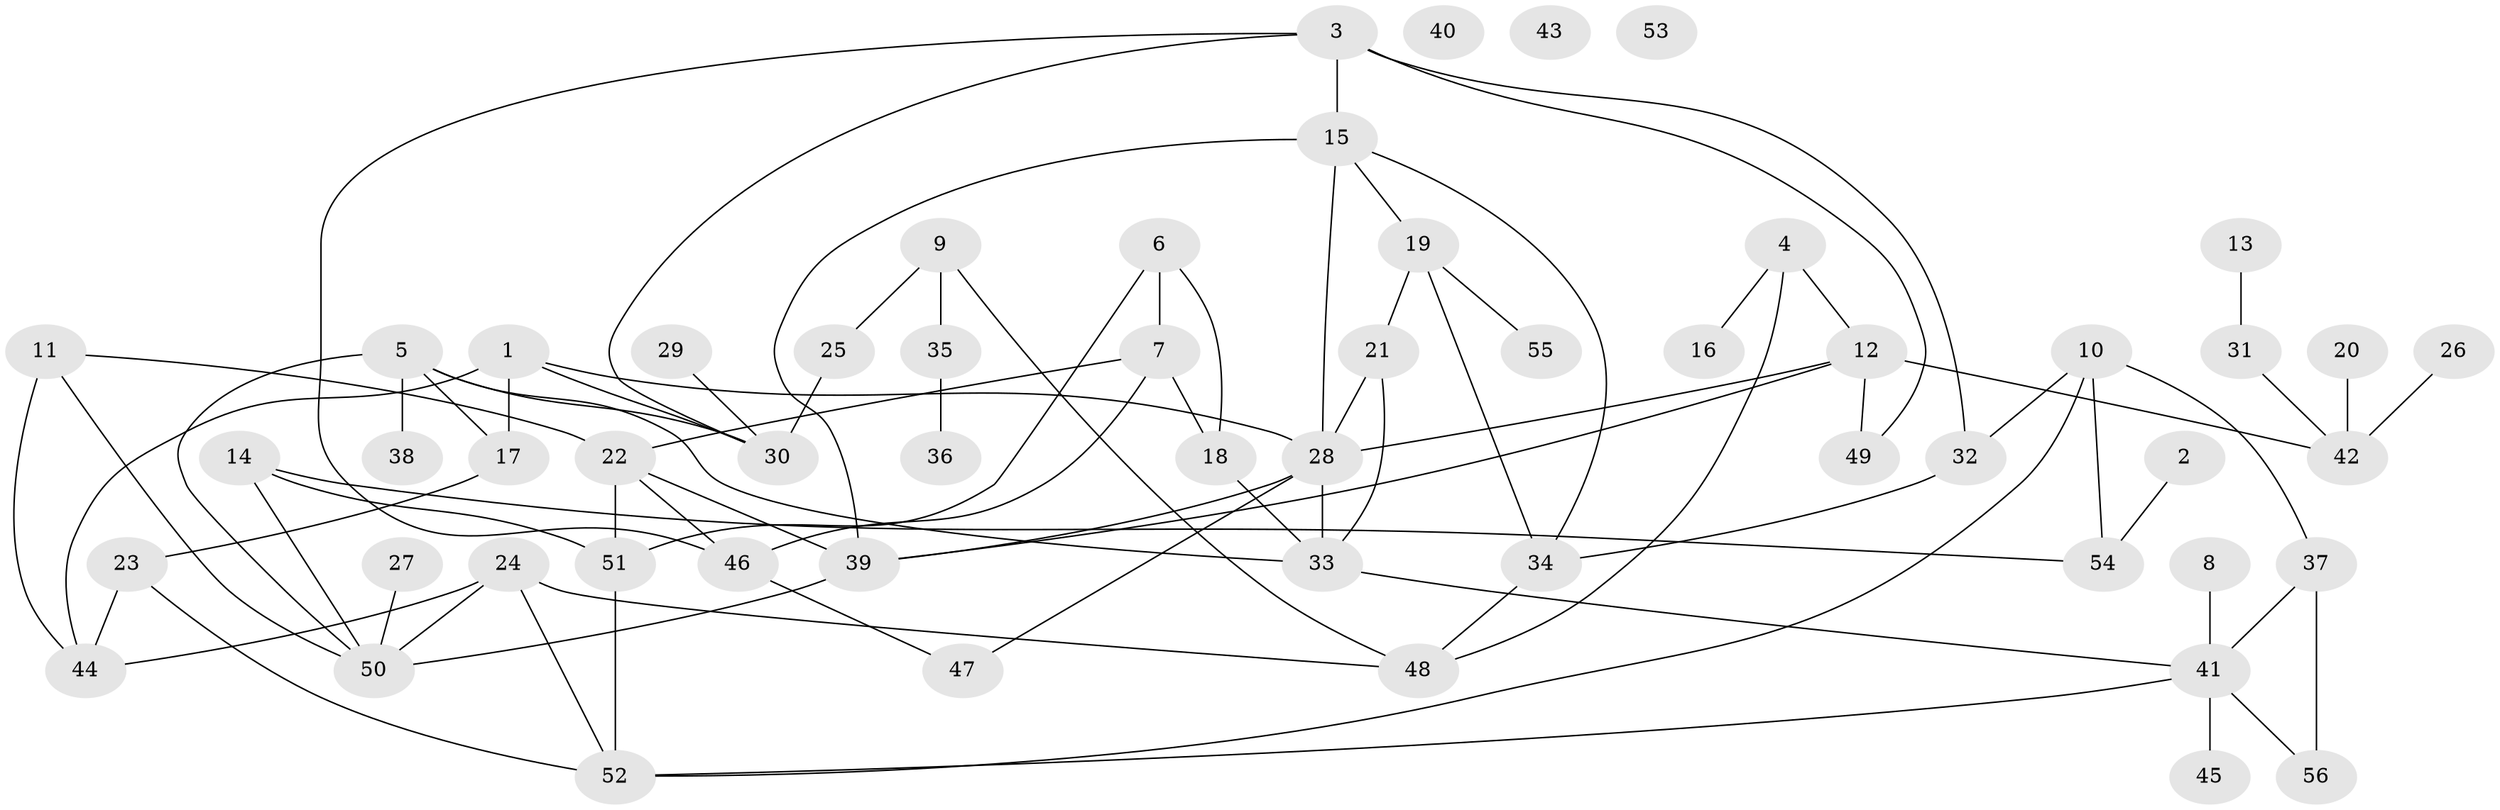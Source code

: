 // coarse degree distribution, {6: 0.17857142857142858, 1: 0.2857142857142857, 8: 0.10714285714285714, 5: 0.03571428571428571, 3: 0.14285714285714285, 4: 0.03571428571428571, 7: 0.03571428571428571, 2: 0.07142857142857142, 0: 0.10714285714285714}
// Generated by graph-tools (version 1.1) at 2025/16/03/04/25 18:16:29]
// undirected, 56 vertices, 84 edges
graph export_dot {
graph [start="1"]
  node [color=gray90,style=filled];
  1;
  2;
  3;
  4;
  5;
  6;
  7;
  8;
  9;
  10;
  11;
  12;
  13;
  14;
  15;
  16;
  17;
  18;
  19;
  20;
  21;
  22;
  23;
  24;
  25;
  26;
  27;
  28;
  29;
  30;
  31;
  32;
  33;
  34;
  35;
  36;
  37;
  38;
  39;
  40;
  41;
  42;
  43;
  44;
  45;
  46;
  47;
  48;
  49;
  50;
  51;
  52;
  53;
  54;
  55;
  56;
  1 -- 17;
  1 -- 28;
  1 -- 30;
  1 -- 44;
  2 -- 54;
  3 -- 15;
  3 -- 30;
  3 -- 32;
  3 -- 46;
  3 -- 49;
  4 -- 12;
  4 -- 16;
  4 -- 48;
  5 -- 17;
  5 -- 30;
  5 -- 33;
  5 -- 38;
  5 -- 50;
  6 -- 7;
  6 -- 18;
  6 -- 51;
  7 -- 18;
  7 -- 22;
  7 -- 46;
  8 -- 41;
  9 -- 25;
  9 -- 35;
  9 -- 48;
  10 -- 32;
  10 -- 37;
  10 -- 52;
  10 -- 54;
  11 -- 22;
  11 -- 44;
  11 -- 50;
  12 -- 28;
  12 -- 39;
  12 -- 42;
  12 -- 49;
  13 -- 31;
  14 -- 50;
  14 -- 51;
  14 -- 54;
  15 -- 19;
  15 -- 28;
  15 -- 34;
  15 -- 39;
  17 -- 23;
  18 -- 33;
  19 -- 21;
  19 -- 34;
  19 -- 55;
  20 -- 42;
  21 -- 28;
  21 -- 33;
  22 -- 39;
  22 -- 46;
  22 -- 51;
  23 -- 44;
  23 -- 52;
  24 -- 44;
  24 -- 48;
  24 -- 50;
  24 -- 52;
  25 -- 30;
  26 -- 42;
  27 -- 50;
  28 -- 33;
  28 -- 39;
  28 -- 47;
  29 -- 30;
  31 -- 42;
  32 -- 34;
  33 -- 41;
  34 -- 48;
  35 -- 36;
  37 -- 41;
  37 -- 56;
  39 -- 50;
  41 -- 45;
  41 -- 52;
  41 -- 56;
  46 -- 47;
  51 -- 52;
}
